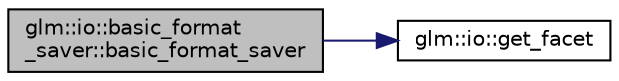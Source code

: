 digraph "glm::io::basic_format_saver::basic_format_saver"
{
 // LATEX_PDF_SIZE
  edge [fontname="Helvetica",fontsize="10",labelfontname="Helvetica",labelfontsize="10"];
  node [fontname="Helvetica",fontsize="10",shape=record];
  rankdir="LR";
  Node1 [label="glm::io::basic_format\l_saver::basic_format_saver",height=0.2,width=0.4,color="black", fillcolor="grey75", style="filled", fontcolor="black",tooltip=" "];
  Node1 -> Node2 [color="midnightblue",fontsize="10",style="solid",fontname="Helvetica"];
  Node2 [label="glm::io::get_facet",height=0.2,width=0.4,color="black", fillcolor="white", style="filled",URL="$namespaceglm_1_1io.html#a7ae96c71704bbf3c6e61543a7e731bc4",tooltip=" "];
}
